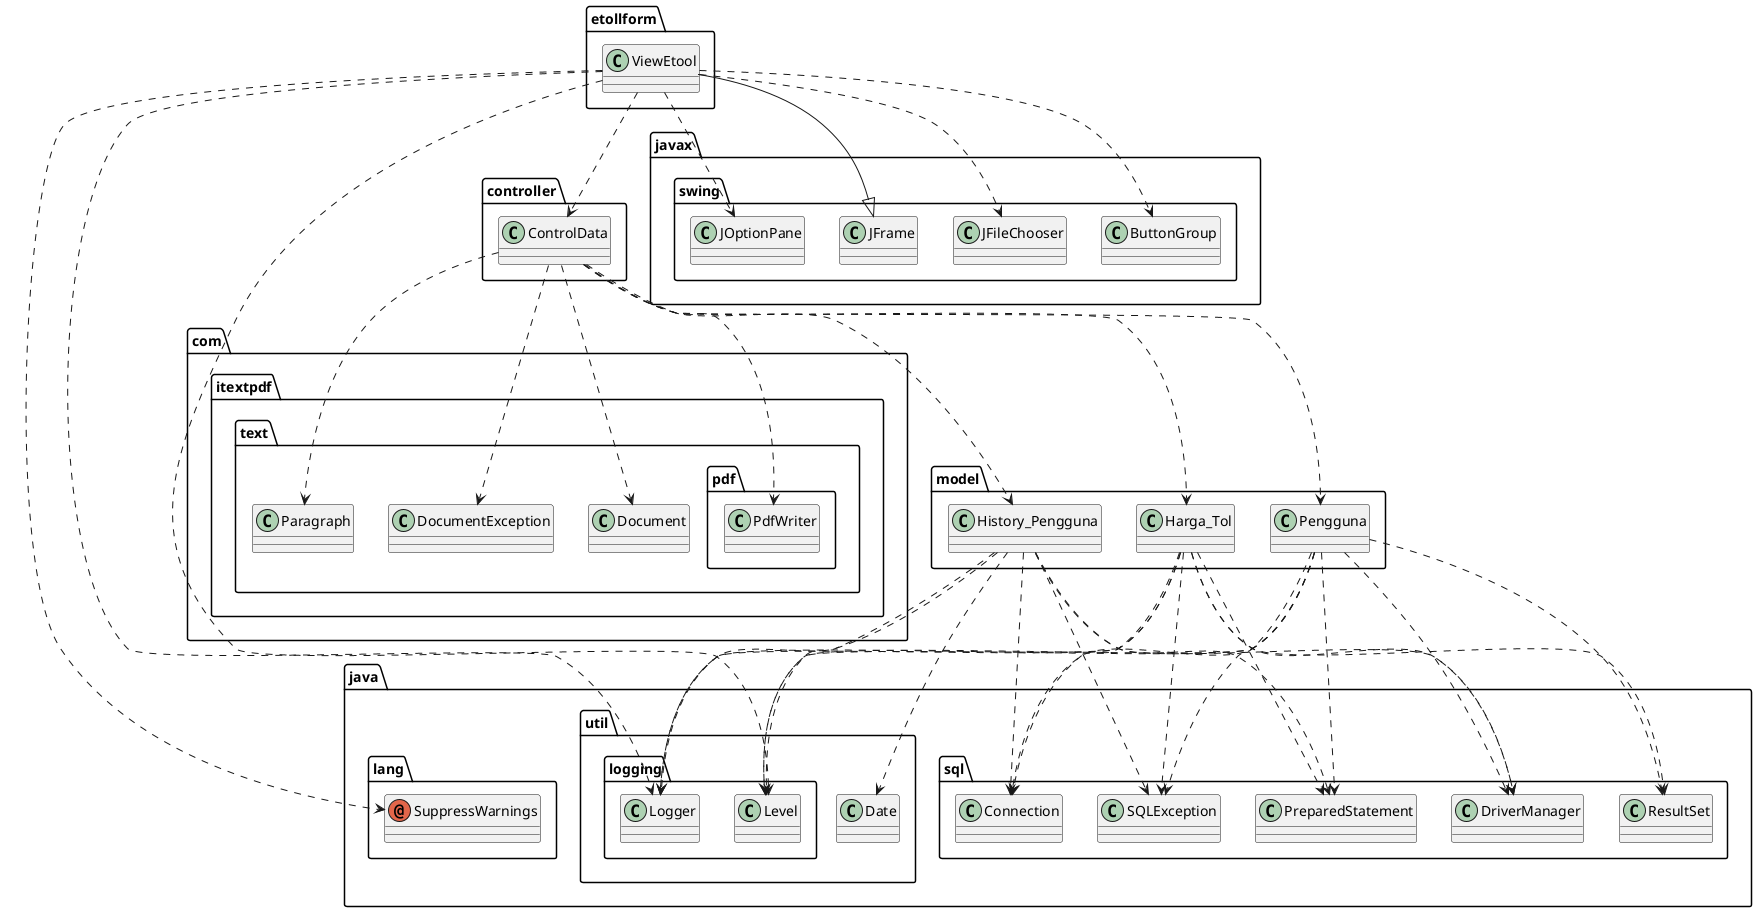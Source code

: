 @startuml
annotation java.lang.SuppressWarnings
class com.itextpdf.text.Document
class com.itextpdf.text.DocumentException
class com.itextpdf.text.Paragraph
class com.itextpdf.text.pdf.PdfWriter
class controller.ControlData
class etollform.ViewEtool
class java.sql.Connection
class java.sql.DriverManager
class java.sql.PreparedStatement
class java.sql.ResultSet
class java.sql.SQLException
class java.util.Date
class java.util.logging.Level
class java.util.logging.Logger
class javax.swing.ButtonGroup
class javax.swing.JFileChooser
class javax.swing.JFrame
class javax.swing.JOptionPane
class model.Harga_Tol
class model.History_Pengguna
class model.Pengguna
controller.ControlData ..> com.itextpdf.text.Document
controller.ControlData ..> com.itextpdf.text.DocumentException
controller.ControlData ..> com.itextpdf.text.Paragraph
controller.ControlData ..> com.itextpdf.text.pdf.PdfWriter
controller.ControlData ..> model.Harga_Tol
controller.ControlData ..> model.History_Pengguna
controller.ControlData ..> model.Pengguna
etollform.ViewEtool ..> java.lang.SuppressWarnings
etollform.ViewEtool ..> controller.ControlData
etollform.ViewEtool ..> java.util.logging.Level
etollform.ViewEtool ..> java.util.logging.Logger
etollform.ViewEtool ..> javax.swing.ButtonGroup
etollform.ViewEtool ..> javax.swing.JFileChooser
etollform.ViewEtool --|> javax.swing.JFrame
etollform.ViewEtool ..> javax.swing.JOptionPane
model.Harga_Tol ..> java.sql.Connection
model.Harga_Tol ..> java.sql.DriverManager
model.Harga_Tol ..> java.sql.PreparedStatement
model.Harga_Tol ..> java.sql.ResultSet
model.Harga_Tol ..> java.sql.SQLException
model.Harga_Tol ..> java.util.logging.Level
model.Harga_Tol ..> java.util.logging.Logger
model.History_Pengguna ..> java.sql.Connection
model.History_Pengguna ..> java.sql.DriverManager
model.History_Pengguna ..> java.sql.PreparedStatement
model.History_Pengguna ..> java.sql.SQLException
model.History_Pengguna ..> java.util.Date
model.History_Pengguna ..> java.util.logging.Level
model.History_Pengguna ..> java.util.logging.Logger
model.Pengguna ..> java.sql.Connection
model.Pengguna ..> java.sql.DriverManager
model.Pengguna ..> java.sql.PreparedStatement
model.Pengguna ..> java.sql.ResultSet
model.Pengguna ..> java.sql.SQLException
model.Pengguna ..> java.util.logging.Level
model.Pengguna ..> java.util.logging.Logger
@enduml